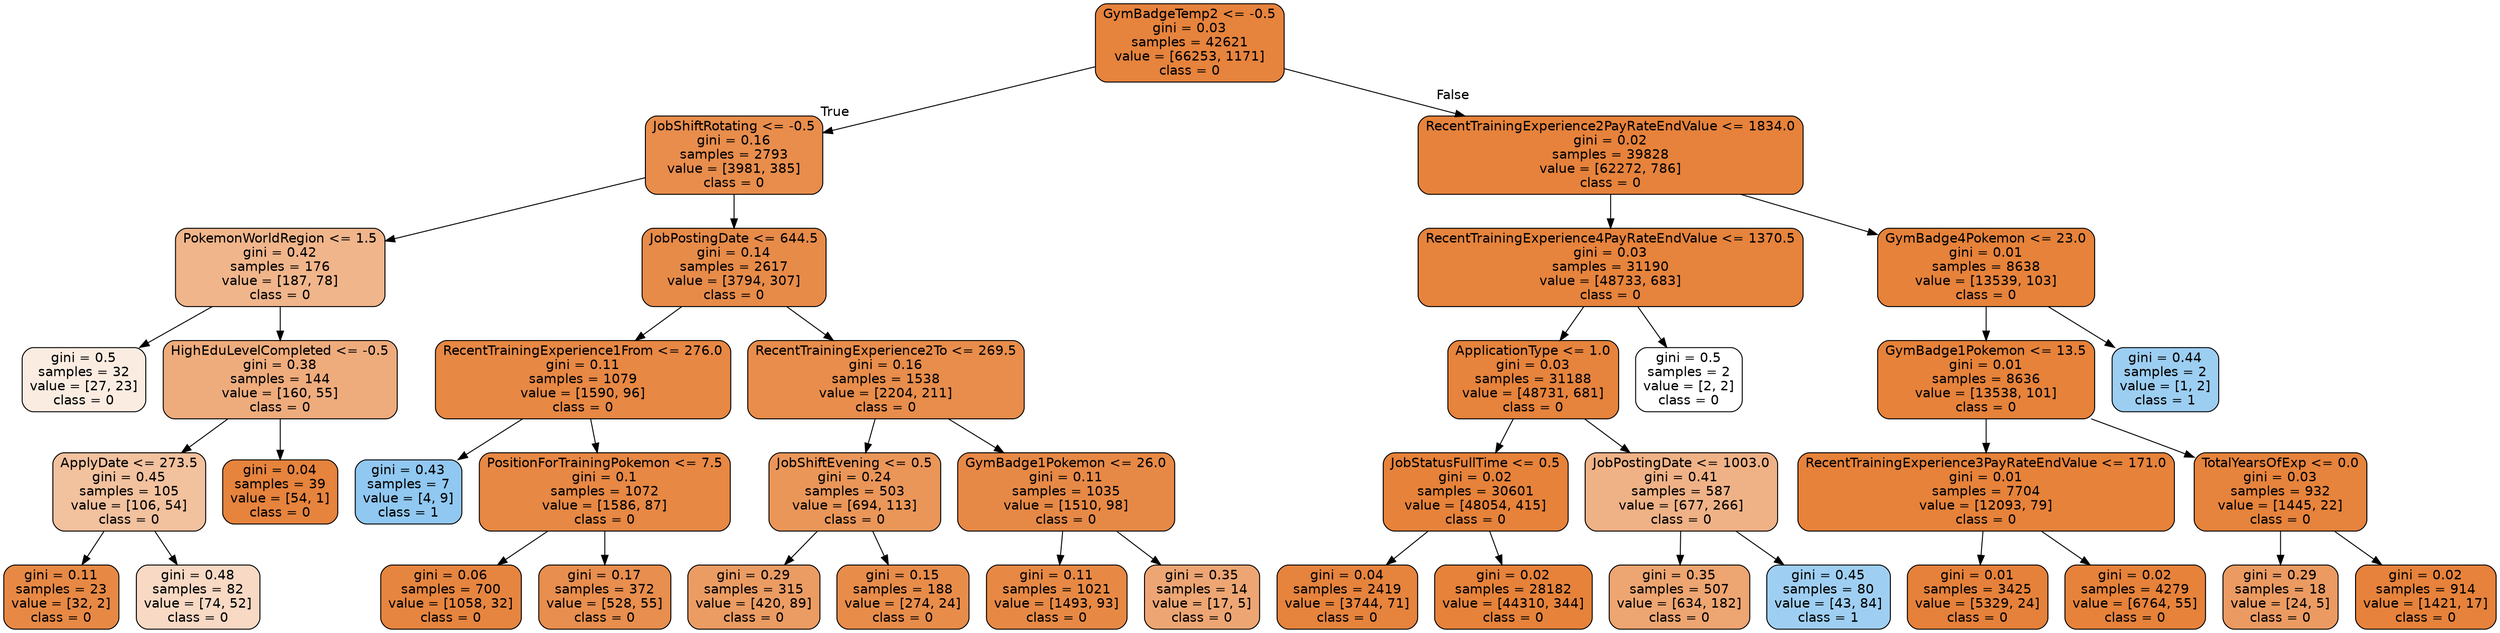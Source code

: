 digraph Tree {
node [shape=box, style="filled, rounded", color="black", fontname=helvetica] ;
edge [fontname=helvetica] ;
0 [label="GymBadgeTemp2 <= -0.5\ngini = 0.03\nsamples = 42621\nvalue = [66253, 1171]\nclass = 0", fillcolor="#e58139fa"] ;
1 [label="JobShiftRotating <= -0.5\ngini = 0.16\nsamples = 2793\nvalue = [3981, 385]\nclass = 0", fillcolor="#e58139e6"] ;
0 -> 1 [labeldistance=2.5, labelangle=45, headlabel="True"] ;
2 [label="PokemonWorldRegion <= 1.5\ngini = 0.42\nsamples = 176\nvalue = [187, 78]\nclass = 0", fillcolor="#e5813995"] ;
1 -> 2 ;
3 [label="gini = 0.5\nsamples = 32\nvalue = [27, 23]\nclass = 0", fillcolor="#e5813926"] ;
2 -> 3 ;
4 [label="HighEduLevelCompleted <= -0.5\ngini = 0.38\nsamples = 144\nvalue = [160, 55]\nclass = 0", fillcolor="#e58139a7"] ;
2 -> 4 ;
5 [label="ApplyDate <= 273.5\ngini = 0.45\nsamples = 105\nvalue = [106, 54]\nclass = 0", fillcolor="#e581397d"] ;
4 -> 5 ;
6 [label="gini = 0.11\nsamples = 23\nvalue = [32, 2]\nclass = 0", fillcolor="#e58139ef"] ;
5 -> 6 ;
7 [label="gini = 0.48\nsamples = 82\nvalue = [74, 52]\nclass = 0", fillcolor="#e581394c"] ;
5 -> 7 ;
8 [label="gini = 0.04\nsamples = 39\nvalue = [54, 1]\nclass = 0", fillcolor="#e58139fa"] ;
4 -> 8 ;
9 [label="JobPostingDate <= 644.5\ngini = 0.14\nsamples = 2617\nvalue = [3794, 307]\nclass = 0", fillcolor="#e58139ea"] ;
1 -> 9 ;
10 [label="RecentTrainingExperience1From <= 276.0\ngini = 0.11\nsamples = 1079\nvalue = [1590, 96]\nclass = 0", fillcolor="#e58139f0"] ;
9 -> 10 ;
11 [label="gini = 0.43\nsamples = 7\nvalue = [4, 9]\nclass = 1", fillcolor="#399de58e"] ;
10 -> 11 ;
12 [label="PositionForTrainingPokemon <= 7.5\ngini = 0.1\nsamples = 1072\nvalue = [1586, 87]\nclass = 0", fillcolor="#e58139f1"] ;
10 -> 12 ;
13 [label="gini = 0.06\nsamples = 700\nvalue = [1058, 32]\nclass = 0", fillcolor="#e58139f7"] ;
12 -> 13 ;
14 [label="gini = 0.17\nsamples = 372\nvalue = [528, 55]\nclass = 0", fillcolor="#e58139e4"] ;
12 -> 14 ;
15 [label="RecentTrainingExperience2To <= 269.5\ngini = 0.16\nsamples = 1538\nvalue = [2204, 211]\nclass = 0", fillcolor="#e58139e7"] ;
9 -> 15 ;
16 [label="JobShiftEvening <= 0.5\ngini = 0.24\nsamples = 503\nvalue = [694, 113]\nclass = 0", fillcolor="#e58139d5"] ;
15 -> 16 ;
17 [label="gini = 0.29\nsamples = 315\nvalue = [420, 89]\nclass = 0", fillcolor="#e58139c9"] ;
16 -> 17 ;
18 [label="gini = 0.15\nsamples = 188\nvalue = [274, 24]\nclass = 0", fillcolor="#e58139e9"] ;
16 -> 18 ;
19 [label="GymBadge1Pokemon <= 26.0\ngini = 0.11\nsamples = 1035\nvalue = [1510, 98]\nclass = 0", fillcolor="#e58139ee"] ;
15 -> 19 ;
20 [label="gini = 0.11\nsamples = 1021\nvalue = [1493, 93]\nclass = 0", fillcolor="#e58139ef"] ;
19 -> 20 ;
21 [label="gini = 0.35\nsamples = 14\nvalue = [17, 5]\nclass = 0", fillcolor="#e58139b4"] ;
19 -> 21 ;
22 [label="RecentTrainingExperience2PayRateEndValue <= 1834.0\ngini = 0.02\nsamples = 39828\nvalue = [62272, 786]\nclass = 0", fillcolor="#e58139fc"] ;
0 -> 22 [labeldistance=2.5, labelangle=-45, headlabel="False"] ;
23 [label="RecentTrainingExperience4PayRateEndValue <= 1370.5\ngini = 0.03\nsamples = 31190\nvalue = [48733, 683]\nclass = 0", fillcolor="#e58139fb"] ;
22 -> 23 ;
24 [label="ApplicationType <= 1.0\ngini = 0.03\nsamples = 31188\nvalue = [48731, 681]\nclass = 0", fillcolor="#e58139fb"] ;
23 -> 24 ;
25 [label="JobStatusFullTime <= 0.5\ngini = 0.02\nsamples = 30601\nvalue = [48054, 415]\nclass = 0", fillcolor="#e58139fd"] ;
24 -> 25 ;
26 [label="gini = 0.04\nsamples = 2419\nvalue = [3744, 71]\nclass = 0", fillcolor="#e58139fa"] ;
25 -> 26 ;
27 [label="gini = 0.02\nsamples = 28182\nvalue = [44310, 344]\nclass = 0", fillcolor="#e58139fd"] ;
25 -> 27 ;
28 [label="JobPostingDate <= 1003.0\ngini = 0.41\nsamples = 587\nvalue = [677, 266]\nclass = 0", fillcolor="#e581399b"] ;
24 -> 28 ;
29 [label="gini = 0.35\nsamples = 507\nvalue = [634, 182]\nclass = 0", fillcolor="#e58139b6"] ;
28 -> 29 ;
30 [label="gini = 0.45\nsamples = 80\nvalue = [43, 84]\nclass = 1", fillcolor="#399de57c"] ;
28 -> 30 ;
31 [label="gini = 0.5\nsamples = 2\nvalue = [2, 2]\nclass = 0", fillcolor="#e5813900"] ;
23 -> 31 ;
32 [label="GymBadge4Pokemon <= 23.0\ngini = 0.01\nsamples = 8638\nvalue = [13539, 103]\nclass = 0", fillcolor="#e58139fd"] ;
22 -> 32 ;
33 [label="GymBadge1Pokemon <= 13.5\ngini = 0.01\nsamples = 8636\nvalue = [13538, 101]\nclass = 0", fillcolor="#e58139fd"] ;
32 -> 33 ;
34 [label="RecentTrainingExperience3PayRateEndValue <= 171.0\ngini = 0.01\nsamples = 7704\nvalue = [12093, 79]\nclass = 0", fillcolor="#e58139fd"] ;
33 -> 34 ;
35 [label="gini = 0.01\nsamples = 3425\nvalue = [5329, 24]\nclass = 0", fillcolor="#e58139fe"] ;
34 -> 35 ;
36 [label="gini = 0.02\nsamples = 4279\nvalue = [6764, 55]\nclass = 0", fillcolor="#e58139fd"] ;
34 -> 36 ;
37 [label="TotalYearsOfExp <= 0.0\ngini = 0.03\nsamples = 932\nvalue = [1445, 22]\nclass = 0", fillcolor="#e58139fb"] ;
33 -> 37 ;
38 [label="gini = 0.29\nsamples = 18\nvalue = [24, 5]\nclass = 0", fillcolor="#e58139ca"] ;
37 -> 38 ;
39 [label="gini = 0.02\nsamples = 914\nvalue = [1421, 17]\nclass = 0", fillcolor="#e58139fc"] ;
37 -> 39 ;
40 [label="gini = 0.44\nsamples = 2\nvalue = [1, 2]\nclass = 1", fillcolor="#399de57f"] ;
32 -> 40 ;
}